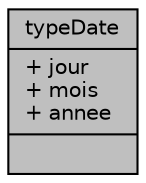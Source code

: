 digraph "typeDate"
{
  edge [fontname="Helvetica",fontsize="10",labelfontname="Helvetica",labelfontsize="10"];
  node [fontname="Helvetica",fontsize="10",shape=record];
  Node1 [label="{typeDate\n|+ jour\l+ mois\l+ annee\l|}",height=0.2,width=0.4,color="black", fillcolor="grey75", style="filled", fontcolor="black"];
}
